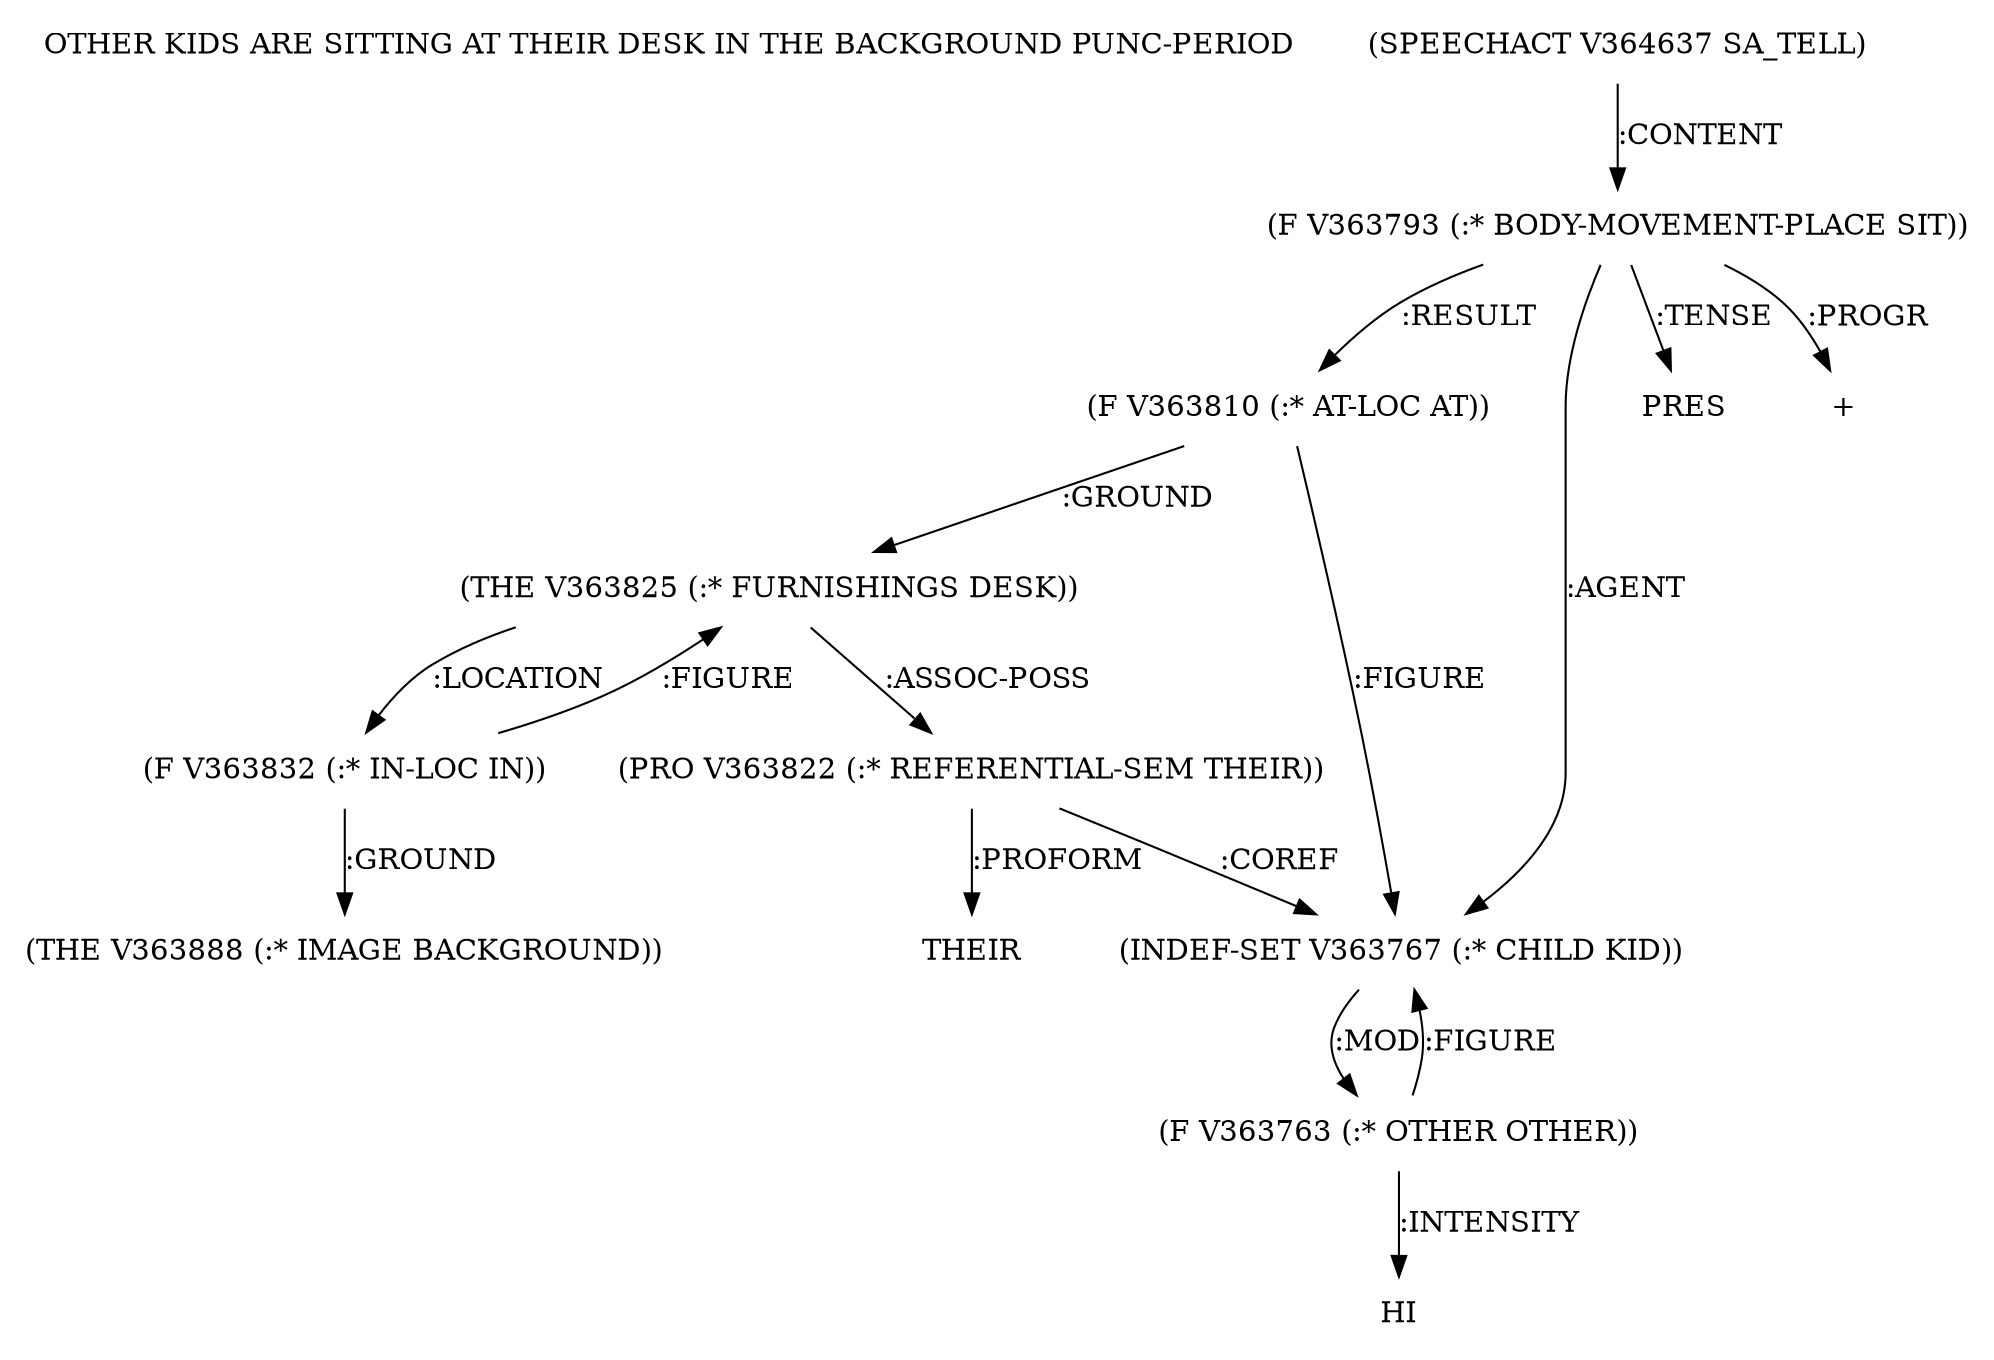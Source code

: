 digraph Terms {
  node [shape=none]
  "OTHER KIDS ARE SITTING AT THEIR DESK IN THE BACKGROUND PUNC-PERIOD"
  "V364637" [label="(SPEECHACT V364637 SA_TELL)"]
  "V364637" -> "V363793" [label=":CONTENT"]
  "V363793" [label="(F V363793 (:* BODY-MOVEMENT-PLACE SIT))"]
  "V363793" -> "V363810" [label=":RESULT"]
  "V363793" -> "V363767" [label=":AGENT"]
  "V363793" -> "NT368619" [label=":TENSE"]
  "NT368619" [label="PRES"]
  "V363793" -> "NT368620" [label=":PROGR"]
  "NT368620" [label="+"]
  "V363767" [label="(INDEF-SET V363767 (:* CHILD KID))"]
  "V363767" -> "V363763" [label=":MOD"]
  "V363763" [label="(F V363763 (:* OTHER OTHER))"]
  "V363763" -> "NT368621" [label=":INTENSITY"]
  "NT368621" [label="HI"]
  "V363763" -> "V363767" [label=":FIGURE"]
  "V363810" [label="(F V363810 (:* AT-LOC AT))"]
  "V363810" -> "V363825" [label=":GROUND"]
  "V363810" -> "V363767" [label=":FIGURE"]
  "V363825" [label="(THE V363825 (:* FURNISHINGS DESK))"]
  "V363825" -> "V363822" [label=":ASSOC-POSS"]
  "V363825" -> "V363832" [label=":LOCATION"]
  "V363822" [label="(PRO V363822 (:* REFERENTIAL-SEM THEIR))"]
  "V363822" -> "NT368622" [label=":PROFORM"]
  "NT368622" [label="THEIR"]
  "V363822" -> "V363767" [label=":COREF"]
  "V363832" [label="(F V363832 (:* IN-LOC IN))"]
  "V363832" -> "V363888" [label=":GROUND"]
  "V363832" -> "V363825" [label=":FIGURE"]
  "V363888" [label="(THE V363888 (:* IMAGE BACKGROUND))"]
}
